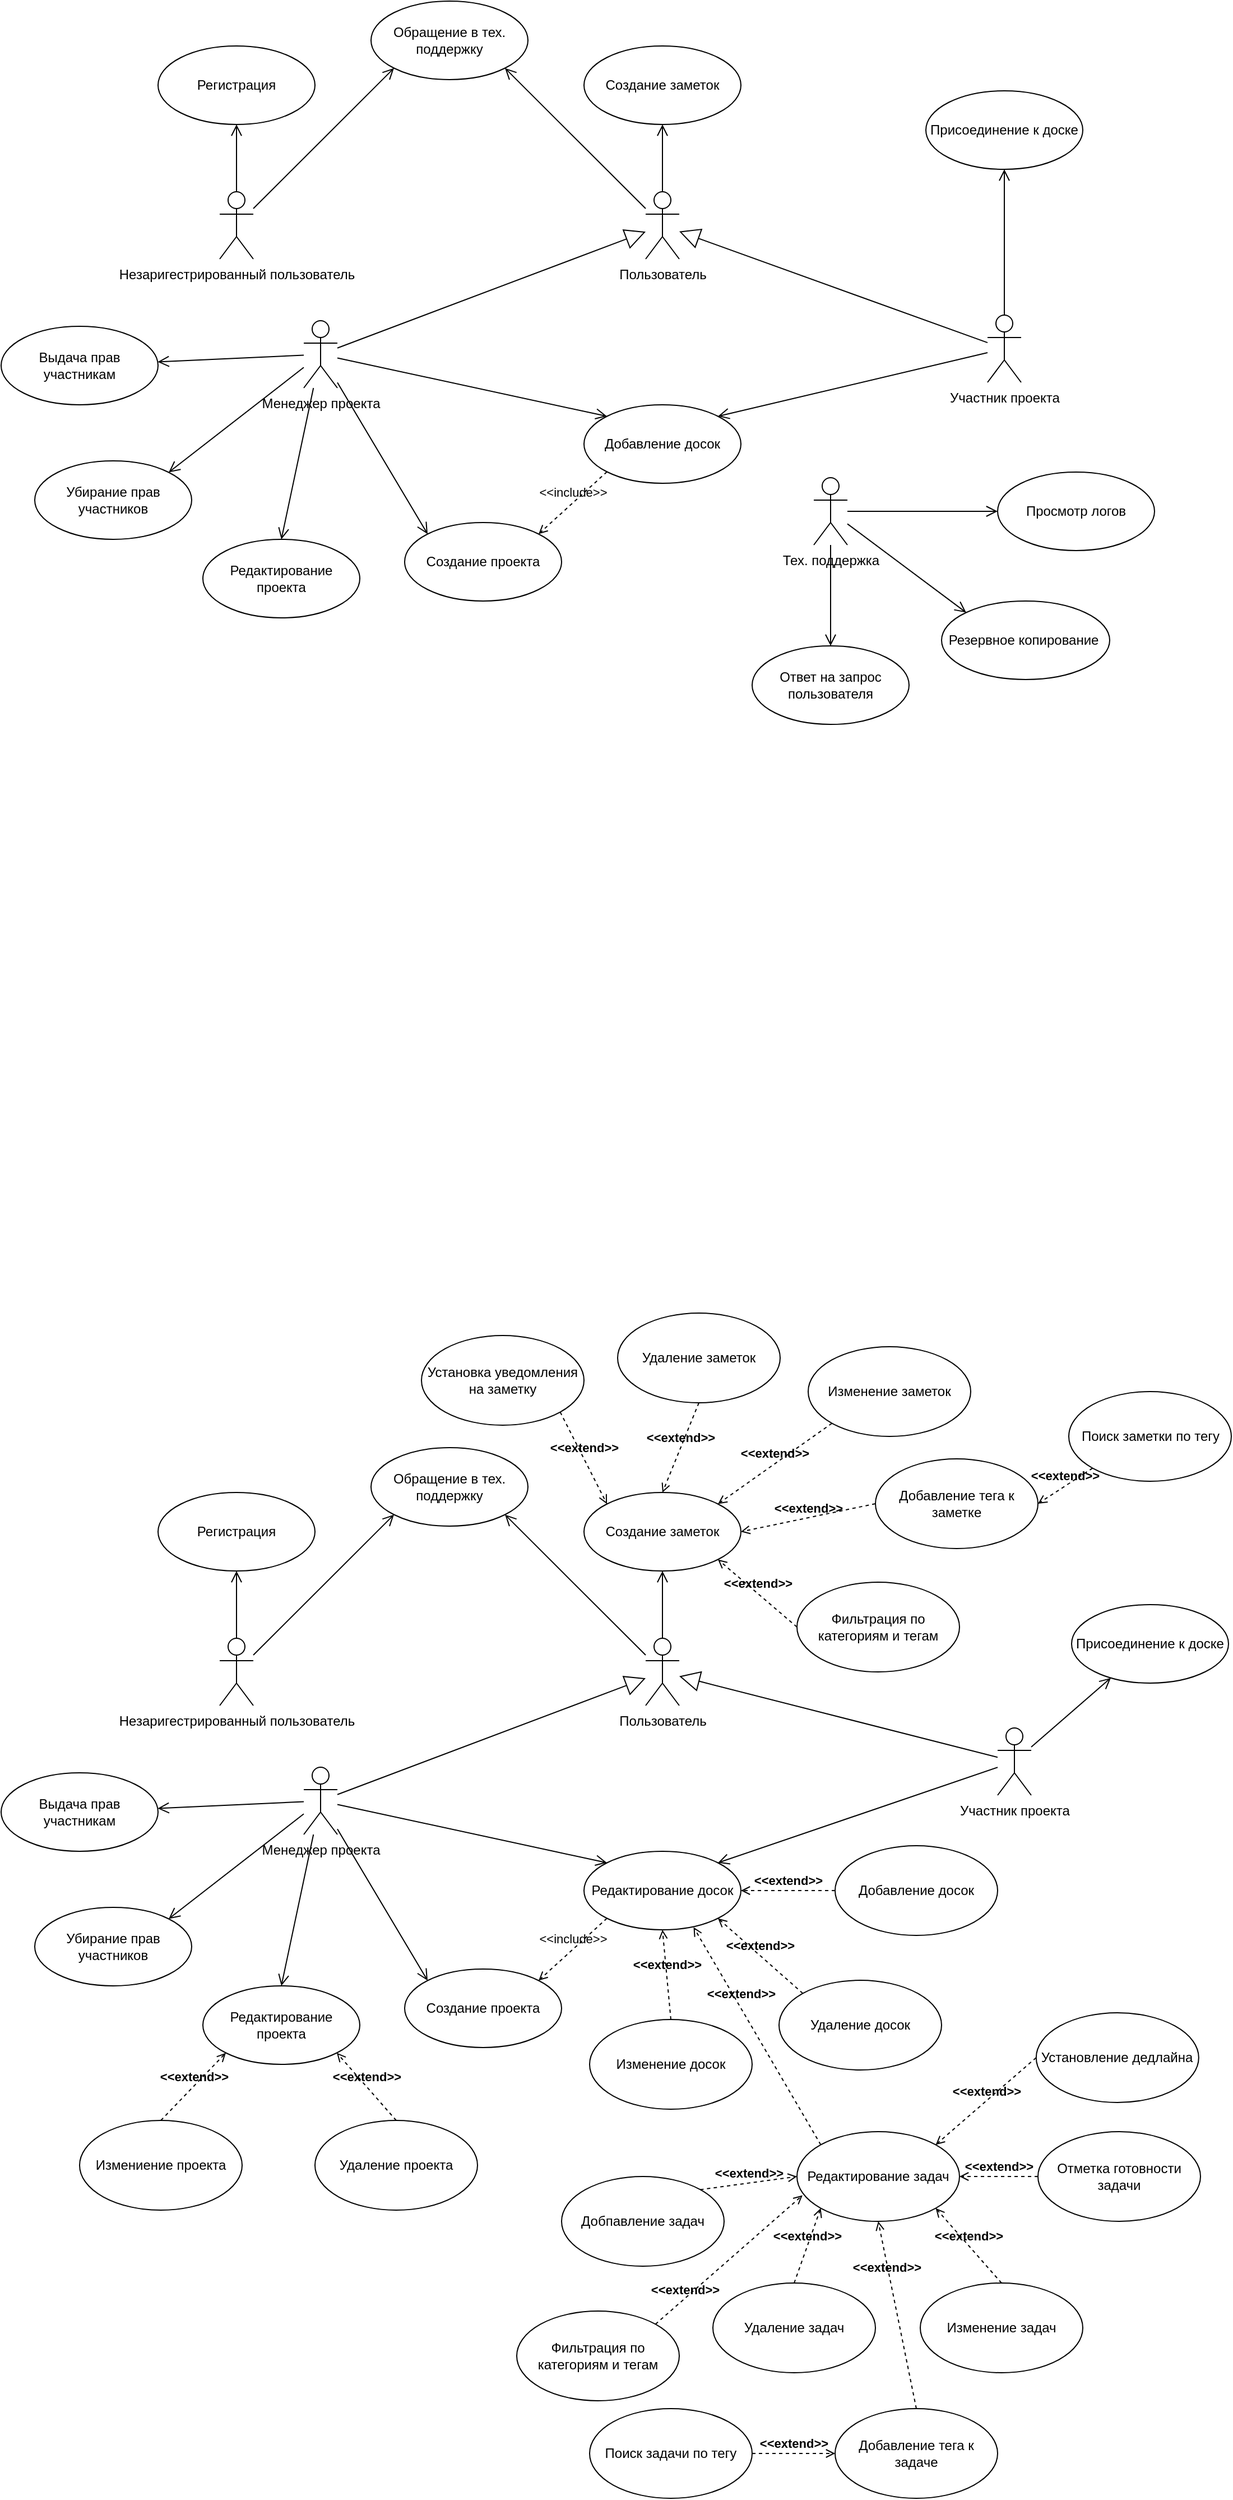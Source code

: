 <mxfile version="28.2.0">
  <diagram name="Page-1" id="WQpwMC6IcB3DnlNGN1Kp">
    <mxGraphModel dx="2940" dy="1800" grid="1" gridSize="10" guides="1" tooltips="1" connect="1" arrows="1" fold="1" page="1" pageScale="1" pageWidth="850" pageHeight="1100" math="0" shadow="0">
      <root>
        <mxCell id="0" />
        <mxCell id="1" parent="0" />
        <mxCell id="8jsh10nyiT50j1TBL-Dt-3" value="Незаригестрированный пользователь" style="shape=umlActor;verticalLabelPosition=bottom;verticalAlign=top;html=1;outlineConnect=0;" vertex="1" parent="1">
          <mxGeometry x="515" y="1080" width="30" height="60" as="geometry" />
        </mxCell>
        <mxCell id="8jsh10nyiT50j1TBL-Dt-4" value="Регистрация" style="ellipse;whiteSpace=wrap;html=1;" vertex="1" parent="1">
          <mxGeometry x="460" y="950" width="140" height="70" as="geometry" />
        </mxCell>
        <mxCell id="8jsh10nyiT50j1TBL-Dt-5" value="Создание заметок" style="ellipse;whiteSpace=wrap;html=1;" vertex="1" parent="1">
          <mxGeometry x="840" y="950" width="140" height="70" as="geometry" />
        </mxCell>
        <mxCell id="8jsh10nyiT50j1TBL-Dt-6" value="Пользователь" style="shape=umlActor;verticalLabelPosition=bottom;verticalAlign=top;html=1;" vertex="1" parent="1">
          <mxGeometry x="895" y="1080" width="30" height="60" as="geometry" />
        </mxCell>
        <mxCell id="8jsh10nyiT50j1TBL-Dt-7" value="Обращение в тех. поддержку" style="ellipse;whiteSpace=wrap;html=1;" vertex="1" parent="1">
          <mxGeometry x="650" y="910" width="140" height="70" as="geometry" />
        </mxCell>
        <mxCell id="8jsh10nyiT50j1TBL-Dt-8" value="" style="endArrow=open;startArrow=none;endFill=0;startFill=0;endSize=8;html=1;verticalAlign=bottom;labelBackgroundColor=none;strokeWidth=1;rounded=0;exitX=0.5;exitY=0;exitDx=0;exitDy=0;exitPerimeter=0;entryX=0.5;entryY=1;entryDx=0;entryDy=0;" edge="1" parent="1" source="8jsh10nyiT50j1TBL-Dt-3" target="8jsh10nyiT50j1TBL-Dt-4">
          <mxGeometry width="160" relative="1" as="geometry">
            <mxPoint x="675" y="1180" as="sourcePoint" />
            <mxPoint x="835" y="1180" as="targetPoint" />
          </mxGeometry>
        </mxCell>
        <mxCell id="8jsh10nyiT50j1TBL-Dt-9" value="" style="endArrow=open;startArrow=none;endFill=0;startFill=0;endSize=8;html=1;verticalAlign=bottom;labelBackgroundColor=none;strokeWidth=1;rounded=0;exitX=0.5;exitY=0;exitDx=0;exitDy=0;exitPerimeter=0;" edge="1" parent="1" source="8jsh10nyiT50j1TBL-Dt-6" target="8jsh10nyiT50j1TBL-Dt-5">
          <mxGeometry width="160" relative="1" as="geometry">
            <mxPoint x="909.55" y="1070" as="sourcePoint" />
            <mxPoint x="909.55" y="1010" as="targetPoint" />
          </mxGeometry>
        </mxCell>
        <mxCell id="8jsh10nyiT50j1TBL-Dt-10" value="" style="endArrow=open;startArrow=none;endFill=0;startFill=0;endSize=8;html=1;verticalAlign=bottom;labelBackgroundColor=none;strokeWidth=1;rounded=0;entryX=0;entryY=1;entryDx=0;entryDy=0;" edge="1" parent="1" source="8jsh10nyiT50j1TBL-Dt-3" target="8jsh10nyiT50j1TBL-Dt-7">
          <mxGeometry width="160" relative="1" as="geometry">
            <mxPoint x="710" y="1070" as="sourcePoint" />
            <mxPoint x="710" y="1010" as="targetPoint" />
          </mxGeometry>
        </mxCell>
        <mxCell id="8jsh10nyiT50j1TBL-Dt-11" value="" style="endArrow=open;startArrow=none;endFill=0;startFill=0;endSize=8;html=1;verticalAlign=bottom;labelBackgroundColor=none;strokeWidth=1;rounded=0;entryX=1;entryY=1;entryDx=0;entryDy=0;" edge="1" parent="1" source="8jsh10nyiT50j1TBL-Dt-6" target="8jsh10nyiT50j1TBL-Dt-7">
          <mxGeometry width="160" relative="1" as="geometry">
            <mxPoint x="900" y="1090" as="sourcePoint" />
            <mxPoint x="800" y="1050" as="targetPoint" />
          </mxGeometry>
        </mxCell>
        <mxCell id="8jsh10nyiT50j1TBL-Dt-12" value="Менеджер проекта" style="shape=umlActor;verticalLabelPosition=bottom;verticalAlign=top;html=1;" vertex="1" parent="1">
          <mxGeometry x="590" y="1195" width="30" height="60" as="geometry" />
        </mxCell>
        <mxCell id="8jsh10nyiT50j1TBL-Dt-13" value="" style="endArrow=block;endSize=16;endFill=0;html=1;rounded=0;" edge="1" parent="1" source="8jsh10nyiT50j1TBL-Dt-12" target="8jsh10nyiT50j1TBL-Dt-6">
          <mxGeometry width="160" relative="1" as="geometry">
            <mxPoint x="870" y="1250" as="sourcePoint" />
            <mxPoint x="1030" y="1250" as="targetPoint" />
          </mxGeometry>
        </mxCell>
        <mxCell id="8jsh10nyiT50j1TBL-Dt-14" value="Создание проекта" style="ellipse;whiteSpace=wrap;html=1;" vertex="1" parent="1">
          <mxGeometry x="680" y="1375" width="140" height="70" as="geometry" />
        </mxCell>
        <mxCell id="8jsh10nyiT50j1TBL-Dt-15" value="" style="endArrow=open;startArrow=none;endFill=0;startFill=0;endSize=8;html=1;verticalAlign=bottom;labelBackgroundColor=none;strokeWidth=1;rounded=0;entryX=0;entryY=0;entryDx=0;entryDy=0;" edge="1" parent="1" source="8jsh10nyiT50j1TBL-Dt-12" target="8jsh10nyiT50j1TBL-Dt-14">
          <mxGeometry width="160" relative="1" as="geometry">
            <mxPoint x="570" y="1185" as="sourcePoint" />
            <mxPoint x="696" y="1060" as="targetPoint" />
          </mxGeometry>
        </mxCell>
        <mxCell id="8jsh10nyiT50j1TBL-Dt-16" value="Редактирование проекта" style="ellipse;whiteSpace=wrap;html=1;" vertex="1" parent="1">
          <mxGeometry x="500" y="1390" width="140" height="70" as="geometry" />
        </mxCell>
        <mxCell id="8jsh10nyiT50j1TBL-Dt-17" value="" style="endArrow=open;startArrow=none;endFill=0;startFill=0;endSize=8;html=1;verticalAlign=bottom;labelBackgroundColor=none;strokeWidth=1;rounded=0;entryX=0.5;entryY=0;entryDx=0;entryDy=0;" edge="1" parent="1" source="8jsh10nyiT50j1TBL-Dt-12" target="8jsh10nyiT50j1TBL-Dt-16">
          <mxGeometry width="160" relative="1" as="geometry">
            <mxPoint x="880" y="1230" as="sourcePoint" />
            <mxPoint x="886" y="1102" as="targetPoint" />
          </mxGeometry>
        </mxCell>
        <mxCell id="8jsh10nyiT50j1TBL-Dt-18" value="Участник проекта" style="shape=umlActor;verticalLabelPosition=bottom;verticalAlign=top;html=1;" vertex="1" parent="1">
          <mxGeometry x="1200" y="1190" width="30" height="60" as="geometry" />
        </mxCell>
        <mxCell id="8jsh10nyiT50j1TBL-Dt-19" value="" style="endArrow=block;endSize=16;endFill=0;html=1;rounded=0;" edge="1" parent="1" source="8jsh10nyiT50j1TBL-Dt-18" target="8jsh10nyiT50j1TBL-Dt-6">
          <mxGeometry width="160" relative="1" as="geometry">
            <mxPoint x="1420" y="1245" as="sourcePoint" />
            <mxPoint x="1445" y="1110" as="targetPoint" />
          </mxGeometry>
        </mxCell>
        <mxCell id="8jsh10nyiT50j1TBL-Dt-20" value="Присоединение к доске" style="ellipse;whiteSpace=wrap;html=1;" vertex="1" parent="1">
          <mxGeometry x="1145" y="990" width="140" height="70" as="geometry" />
        </mxCell>
        <mxCell id="8jsh10nyiT50j1TBL-Dt-21" value="" style="endArrow=open;startArrow=none;endFill=0;startFill=0;endSize=8;html=1;verticalAlign=bottom;labelBackgroundColor=none;strokeWidth=1;rounded=0;" edge="1" parent="1" source="8jsh10nyiT50j1TBL-Dt-18" target="8jsh10nyiT50j1TBL-Dt-20">
          <mxGeometry width="160" relative="1" as="geometry">
            <mxPoint x="1380" y="1205" as="sourcePoint" />
            <mxPoint x="1556" y="1055" as="targetPoint" />
          </mxGeometry>
        </mxCell>
        <mxCell id="8jsh10nyiT50j1TBL-Dt-22" value="Добавление досок" style="ellipse;whiteSpace=wrap;html=1;" vertex="1" parent="1">
          <mxGeometry x="840" y="1270" width="140" height="70" as="geometry" />
        </mxCell>
        <mxCell id="8jsh10nyiT50j1TBL-Dt-23" value="" style="endArrow=open;startArrow=none;endFill=0;startFill=0;endSize=8;html=1;verticalAlign=bottom;labelBackgroundColor=none;strokeWidth=1;rounded=0;entryX=1;entryY=0;entryDx=0;entryDy=0;" edge="1" parent="1" source="8jsh10nyiT50j1TBL-Dt-18" target="8jsh10nyiT50j1TBL-Dt-22">
          <mxGeometry width="160" relative="1" as="geometry">
            <mxPoint x="1430" y="1225" as="sourcePoint" />
            <mxPoint x="1436" y="1097" as="targetPoint" />
          </mxGeometry>
        </mxCell>
        <mxCell id="8jsh10nyiT50j1TBL-Dt-24" value="Выдача прав участникам" style="ellipse;whiteSpace=wrap;html=1;" vertex="1" parent="1">
          <mxGeometry x="320" y="1200" width="140" height="70" as="geometry" />
        </mxCell>
        <mxCell id="8jsh10nyiT50j1TBL-Dt-25" value="Убирание прав участников" style="ellipse;whiteSpace=wrap;html=1;" vertex="1" parent="1">
          <mxGeometry x="350" y="1320" width="140" height="70" as="geometry" />
        </mxCell>
        <mxCell id="8jsh10nyiT50j1TBL-Dt-26" value="" style="endArrow=open;startArrow=none;endFill=0;startFill=0;endSize=8;html=1;verticalAlign=bottom;labelBackgroundColor=none;strokeWidth=1;rounded=0;" edge="1" parent="1" source="8jsh10nyiT50j1TBL-Dt-12" target="8jsh10nyiT50j1TBL-Dt-24">
          <mxGeometry width="160" relative="1" as="geometry">
            <mxPoint x="745" y="1260" as="sourcePoint" />
            <mxPoint x="650" y="1398" as="targetPoint" />
          </mxGeometry>
        </mxCell>
        <mxCell id="8jsh10nyiT50j1TBL-Dt-27" value="" style="endArrow=open;startArrow=none;endFill=0;startFill=0;endSize=8;html=1;verticalAlign=bottom;labelBackgroundColor=none;strokeWidth=1;rounded=0;entryX=1;entryY=0;entryDx=0;entryDy=0;" edge="1" parent="1" source="8jsh10nyiT50j1TBL-Dt-12" target="8jsh10nyiT50j1TBL-Dt-25">
          <mxGeometry width="160" relative="1" as="geometry">
            <mxPoint x="935" y="1360" as="sourcePoint" />
            <mxPoint x="840" y="1498" as="targetPoint" />
          </mxGeometry>
        </mxCell>
        <mxCell id="8jsh10nyiT50j1TBL-Dt-28" value="" style="endArrow=open;startArrow=none;endFill=0;startFill=0;endSize=8;html=1;verticalAlign=bottom;labelBackgroundColor=none;strokeWidth=1;rounded=0;entryX=0;entryY=0;entryDx=0;entryDy=0;" edge="1" parent="1" source="8jsh10nyiT50j1TBL-Dt-12" target="8jsh10nyiT50j1TBL-Dt-22">
          <mxGeometry width="160" relative="1" as="geometry">
            <mxPoint x="1288" y="1330" as="sourcePoint" />
            <mxPoint x="1200" y="1555" as="targetPoint" />
          </mxGeometry>
        </mxCell>
        <mxCell id="8jsh10nyiT50j1TBL-Dt-29" value="Тех. поддержка" style="shape=umlActor;verticalLabelPosition=bottom;verticalAlign=top;html=1;" vertex="1" parent="1">
          <mxGeometry x="1045" y="1335" width="30" height="60" as="geometry" />
        </mxCell>
        <mxCell id="8jsh10nyiT50j1TBL-Dt-30" value="Ответ на запрос пользователя" style="ellipse;whiteSpace=wrap;html=1;" vertex="1" parent="1">
          <mxGeometry x="990" y="1485" width="140" height="70" as="geometry" />
        </mxCell>
        <mxCell id="8jsh10nyiT50j1TBL-Dt-31" value="Просмотр логов" style="ellipse;whiteSpace=wrap;html=1;" vertex="1" parent="1">
          <mxGeometry x="1209" y="1330" width="140" height="70" as="geometry" />
        </mxCell>
        <mxCell id="8jsh10nyiT50j1TBL-Dt-32" value="Резервное копирование&amp;nbsp;" style="ellipse;whiteSpace=wrap;html=1;" vertex="1" parent="1">
          <mxGeometry x="1159" y="1445" width="150" height="70" as="geometry" />
        </mxCell>
        <mxCell id="8jsh10nyiT50j1TBL-Dt-33" value="" style="endArrow=open;startArrow=none;endFill=0;startFill=0;endSize=8;html=1;verticalAlign=bottom;labelBackgroundColor=none;strokeWidth=1;rounded=0;entryX=0.5;entryY=0;entryDx=0;entryDy=0;" edge="1" parent="1" source="8jsh10nyiT50j1TBL-Dt-29" target="8jsh10nyiT50j1TBL-Dt-30">
          <mxGeometry width="160" relative="1" as="geometry">
            <mxPoint x="814" y="1565" as="sourcePoint" />
            <mxPoint x="904" y="1716" as="targetPoint" />
          </mxGeometry>
        </mxCell>
        <mxCell id="8jsh10nyiT50j1TBL-Dt-34" value="" style="endArrow=open;startArrow=none;endFill=0;startFill=0;endSize=8;html=1;verticalAlign=bottom;labelBackgroundColor=none;strokeWidth=1;rounded=0;entryX=0;entryY=0;entryDx=0;entryDy=0;" edge="1" parent="1" source="8jsh10nyiT50j1TBL-Dt-29" target="8jsh10nyiT50j1TBL-Dt-32">
          <mxGeometry width="160" relative="1" as="geometry">
            <mxPoint x="1129" y="1455" as="sourcePoint" />
            <mxPoint x="1219" y="1606" as="targetPoint" />
          </mxGeometry>
        </mxCell>
        <mxCell id="8jsh10nyiT50j1TBL-Dt-35" value="" style="endArrow=open;startArrow=none;endFill=0;startFill=0;endSize=8;html=1;verticalAlign=bottom;labelBackgroundColor=none;strokeWidth=1;rounded=0;" edge="1" parent="1" source="8jsh10nyiT50j1TBL-Dt-29" target="8jsh10nyiT50j1TBL-Dt-31">
          <mxGeometry width="160" relative="1" as="geometry">
            <mxPoint x="1309" y="1265" as="sourcePoint" />
            <mxPoint x="1399" y="1416" as="targetPoint" />
          </mxGeometry>
        </mxCell>
        <mxCell id="8jsh10nyiT50j1TBL-Dt-36" value="&amp;lt;&amp;lt;include&amp;gt;&amp;gt;" style="html=1;verticalAlign=bottom;labelBackgroundColor=none;endArrow=open;endFill=0;dashed=1;rounded=0;exitX=0;exitY=1;exitDx=0;exitDy=0;entryX=1;entryY=0;entryDx=0;entryDy=0;" edge="1" parent="1" source="8jsh10nyiT50j1TBL-Dt-22" target="8jsh10nyiT50j1TBL-Dt-14">
          <mxGeometry width="160" relative="1" as="geometry">
            <mxPoint x="840" y="1370" as="sourcePoint" />
            <mxPoint x="1000" y="1370" as="targetPoint" />
          </mxGeometry>
        </mxCell>
        <mxCell id="8jsh10nyiT50j1TBL-Dt-37" value="Незаригестрированный пользователь" style="shape=umlActor;verticalLabelPosition=bottom;verticalAlign=top;html=1;outlineConnect=0;" vertex="1" parent="1">
          <mxGeometry x="515" y="2370" width="30" height="60" as="geometry" />
        </mxCell>
        <mxCell id="8jsh10nyiT50j1TBL-Dt-38" value="Регистрация" style="ellipse;whiteSpace=wrap;html=1;" vertex="1" parent="1">
          <mxGeometry x="460" y="2240" width="140" height="70" as="geometry" />
        </mxCell>
        <mxCell id="8jsh10nyiT50j1TBL-Dt-39" value="Создание заметок" style="ellipse;whiteSpace=wrap;html=1;" vertex="1" parent="1">
          <mxGeometry x="840" y="2240" width="140" height="70" as="geometry" />
        </mxCell>
        <mxCell id="8jsh10nyiT50j1TBL-Dt-40" value="Пользователь" style="shape=umlActor;verticalLabelPosition=bottom;verticalAlign=top;html=1;" vertex="1" parent="1">
          <mxGeometry x="895" y="2370" width="30" height="60" as="geometry" />
        </mxCell>
        <mxCell id="8jsh10nyiT50j1TBL-Dt-41" value="Обращение в тех. поддержку" style="ellipse;whiteSpace=wrap;html=1;" vertex="1" parent="1">
          <mxGeometry x="650" y="2200" width="140" height="70" as="geometry" />
        </mxCell>
        <mxCell id="8jsh10nyiT50j1TBL-Dt-42" value="" style="endArrow=open;startArrow=none;endFill=0;startFill=0;endSize=8;html=1;verticalAlign=bottom;labelBackgroundColor=none;strokeWidth=1;rounded=0;exitX=0.5;exitY=0;exitDx=0;exitDy=0;exitPerimeter=0;entryX=0.5;entryY=1;entryDx=0;entryDy=0;" edge="1" parent="1" source="8jsh10nyiT50j1TBL-Dt-37" target="8jsh10nyiT50j1TBL-Dt-38">
          <mxGeometry width="160" relative="1" as="geometry">
            <mxPoint x="675" y="2470" as="sourcePoint" />
            <mxPoint x="835" y="2470" as="targetPoint" />
          </mxGeometry>
        </mxCell>
        <mxCell id="8jsh10nyiT50j1TBL-Dt-43" value="" style="endArrow=open;startArrow=none;endFill=0;startFill=0;endSize=8;html=1;verticalAlign=bottom;labelBackgroundColor=none;strokeWidth=1;rounded=0;exitX=0.5;exitY=0;exitDx=0;exitDy=0;exitPerimeter=0;" edge="1" parent="1" source="8jsh10nyiT50j1TBL-Dt-40" target="8jsh10nyiT50j1TBL-Dt-39">
          <mxGeometry width="160" relative="1" as="geometry">
            <mxPoint x="909.55" y="2360" as="sourcePoint" />
            <mxPoint x="909.55" y="2300" as="targetPoint" />
          </mxGeometry>
        </mxCell>
        <mxCell id="8jsh10nyiT50j1TBL-Dt-44" value="" style="endArrow=open;startArrow=none;endFill=0;startFill=0;endSize=8;html=1;verticalAlign=bottom;labelBackgroundColor=none;strokeWidth=1;rounded=0;entryX=0;entryY=1;entryDx=0;entryDy=0;" edge="1" parent="1" source="8jsh10nyiT50j1TBL-Dt-37" target="8jsh10nyiT50j1TBL-Dt-41">
          <mxGeometry width="160" relative="1" as="geometry">
            <mxPoint x="710" y="2360" as="sourcePoint" />
            <mxPoint x="710" y="2300" as="targetPoint" />
          </mxGeometry>
        </mxCell>
        <mxCell id="8jsh10nyiT50j1TBL-Dt-45" value="" style="endArrow=open;startArrow=none;endFill=0;startFill=0;endSize=8;html=1;verticalAlign=bottom;labelBackgroundColor=none;strokeWidth=1;rounded=0;entryX=1;entryY=1;entryDx=0;entryDy=0;" edge="1" parent="1" source="8jsh10nyiT50j1TBL-Dt-40" target="8jsh10nyiT50j1TBL-Dt-41">
          <mxGeometry width="160" relative="1" as="geometry">
            <mxPoint x="900" y="2380" as="sourcePoint" />
            <mxPoint x="800" y="2340" as="targetPoint" />
          </mxGeometry>
        </mxCell>
        <mxCell id="8jsh10nyiT50j1TBL-Dt-46" value="Менеджер проекта" style="shape=umlActor;verticalLabelPosition=bottom;verticalAlign=top;html=1;" vertex="1" parent="1">
          <mxGeometry x="590" y="2485" width="30" height="60" as="geometry" />
        </mxCell>
        <mxCell id="8jsh10nyiT50j1TBL-Dt-47" value="" style="endArrow=block;endSize=16;endFill=0;html=1;rounded=0;" edge="1" parent="1" source="8jsh10nyiT50j1TBL-Dt-46" target="8jsh10nyiT50j1TBL-Dt-40">
          <mxGeometry width="160" relative="1" as="geometry">
            <mxPoint x="870" y="2540" as="sourcePoint" />
            <mxPoint x="1030" y="2540" as="targetPoint" />
          </mxGeometry>
        </mxCell>
        <mxCell id="8jsh10nyiT50j1TBL-Dt-48" value="Создание проекта" style="ellipse;whiteSpace=wrap;html=1;" vertex="1" parent="1">
          <mxGeometry x="680" y="2665" width="140" height="70" as="geometry" />
        </mxCell>
        <mxCell id="8jsh10nyiT50j1TBL-Dt-49" value="" style="endArrow=open;startArrow=none;endFill=0;startFill=0;endSize=8;html=1;verticalAlign=bottom;labelBackgroundColor=none;strokeWidth=1;rounded=0;entryX=0;entryY=0;entryDx=0;entryDy=0;" edge="1" parent="1" source="8jsh10nyiT50j1TBL-Dt-46" target="8jsh10nyiT50j1TBL-Dt-48">
          <mxGeometry width="160" relative="1" as="geometry">
            <mxPoint x="570" y="2475" as="sourcePoint" />
            <mxPoint x="696" y="2350" as="targetPoint" />
          </mxGeometry>
        </mxCell>
        <mxCell id="8jsh10nyiT50j1TBL-Dt-50" value="Редактирование проекта" style="ellipse;whiteSpace=wrap;html=1;" vertex="1" parent="1">
          <mxGeometry x="500" y="2680" width="140" height="70" as="geometry" />
        </mxCell>
        <mxCell id="8jsh10nyiT50j1TBL-Dt-51" value="" style="endArrow=open;startArrow=none;endFill=0;startFill=0;endSize=8;html=1;verticalAlign=bottom;labelBackgroundColor=none;strokeWidth=1;rounded=0;entryX=0.5;entryY=0;entryDx=0;entryDy=0;" edge="1" parent="1" source="8jsh10nyiT50j1TBL-Dt-46" target="8jsh10nyiT50j1TBL-Dt-50">
          <mxGeometry width="160" relative="1" as="geometry">
            <mxPoint x="880" y="2520" as="sourcePoint" />
            <mxPoint x="886" y="2392" as="targetPoint" />
          </mxGeometry>
        </mxCell>
        <mxCell id="8jsh10nyiT50j1TBL-Dt-52" value="Участник проекта" style="shape=umlActor;verticalLabelPosition=bottom;verticalAlign=top;html=1;" vertex="1" parent="1">
          <mxGeometry x="1209" y="2450" width="30" height="60" as="geometry" />
        </mxCell>
        <mxCell id="8jsh10nyiT50j1TBL-Dt-53" value="" style="endArrow=block;endSize=16;endFill=0;html=1;rounded=0;" edge="1" parent="1" source="8jsh10nyiT50j1TBL-Dt-52" target="8jsh10nyiT50j1TBL-Dt-40">
          <mxGeometry width="160" relative="1" as="geometry">
            <mxPoint x="1420" y="2535" as="sourcePoint" />
            <mxPoint x="1445" y="2400" as="targetPoint" />
          </mxGeometry>
        </mxCell>
        <mxCell id="8jsh10nyiT50j1TBL-Dt-54" value="Присоединение к доске" style="ellipse;whiteSpace=wrap;html=1;" vertex="1" parent="1">
          <mxGeometry x="1275" y="2340" width="140" height="70" as="geometry" />
        </mxCell>
        <mxCell id="8jsh10nyiT50j1TBL-Dt-55" value="" style="endArrow=open;startArrow=none;endFill=0;startFill=0;endSize=8;html=1;verticalAlign=bottom;labelBackgroundColor=none;strokeWidth=1;rounded=0;" edge="1" parent="1" source="8jsh10nyiT50j1TBL-Dt-52" target="8jsh10nyiT50j1TBL-Dt-54">
          <mxGeometry width="160" relative="1" as="geometry">
            <mxPoint x="1380" y="2495" as="sourcePoint" />
            <mxPoint x="1556" y="2345" as="targetPoint" />
          </mxGeometry>
        </mxCell>
        <mxCell id="8jsh10nyiT50j1TBL-Dt-56" value="Редактирование досок" style="ellipse;whiteSpace=wrap;html=1;" vertex="1" parent="1">
          <mxGeometry x="840" y="2560" width="140" height="70" as="geometry" />
        </mxCell>
        <mxCell id="8jsh10nyiT50j1TBL-Dt-57" value="" style="endArrow=open;startArrow=none;endFill=0;startFill=0;endSize=8;html=1;verticalAlign=bottom;labelBackgroundColor=none;strokeWidth=1;rounded=0;entryX=1;entryY=0;entryDx=0;entryDy=0;" edge="1" parent="1" source="8jsh10nyiT50j1TBL-Dt-52" target="8jsh10nyiT50j1TBL-Dt-56">
          <mxGeometry width="160" relative="1" as="geometry">
            <mxPoint x="1430" y="2515" as="sourcePoint" />
            <mxPoint x="1436" y="2387" as="targetPoint" />
          </mxGeometry>
        </mxCell>
        <mxCell id="8jsh10nyiT50j1TBL-Dt-58" value="Выдача прав участникам" style="ellipse;whiteSpace=wrap;html=1;" vertex="1" parent="1">
          <mxGeometry x="320" y="2490" width="140" height="70" as="geometry" />
        </mxCell>
        <mxCell id="8jsh10nyiT50j1TBL-Dt-59" value="Убирание прав участников" style="ellipse;whiteSpace=wrap;html=1;" vertex="1" parent="1">
          <mxGeometry x="350" y="2610" width="140" height="70" as="geometry" />
        </mxCell>
        <mxCell id="8jsh10nyiT50j1TBL-Dt-60" value="" style="endArrow=open;startArrow=none;endFill=0;startFill=0;endSize=8;html=1;verticalAlign=bottom;labelBackgroundColor=none;strokeWidth=1;rounded=0;" edge="1" parent="1" source="8jsh10nyiT50j1TBL-Dt-46" target="8jsh10nyiT50j1TBL-Dt-58">
          <mxGeometry width="160" relative="1" as="geometry">
            <mxPoint x="745" y="2550" as="sourcePoint" />
            <mxPoint x="650" y="2688" as="targetPoint" />
          </mxGeometry>
        </mxCell>
        <mxCell id="8jsh10nyiT50j1TBL-Dt-61" value="" style="endArrow=open;startArrow=none;endFill=0;startFill=0;endSize=8;html=1;verticalAlign=bottom;labelBackgroundColor=none;strokeWidth=1;rounded=0;entryX=1;entryY=0;entryDx=0;entryDy=0;" edge="1" parent="1" source="8jsh10nyiT50j1TBL-Dt-46" target="8jsh10nyiT50j1TBL-Dt-59">
          <mxGeometry width="160" relative="1" as="geometry">
            <mxPoint x="935" y="2650" as="sourcePoint" />
            <mxPoint x="840" y="2788" as="targetPoint" />
          </mxGeometry>
        </mxCell>
        <mxCell id="8jsh10nyiT50j1TBL-Dt-62" value="" style="endArrow=open;startArrow=none;endFill=0;startFill=0;endSize=8;html=1;verticalAlign=bottom;labelBackgroundColor=none;strokeWidth=1;rounded=0;entryX=0;entryY=0;entryDx=0;entryDy=0;" edge="1" parent="1" source="8jsh10nyiT50j1TBL-Dt-46" target="8jsh10nyiT50j1TBL-Dt-56">
          <mxGeometry width="160" relative="1" as="geometry">
            <mxPoint x="1288" y="2620" as="sourcePoint" />
            <mxPoint x="1200" y="2845" as="targetPoint" />
          </mxGeometry>
        </mxCell>
        <mxCell id="8jsh10nyiT50j1TBL-Dt-70" value="&amp;lt;&amp;lt;include&amp;gt;&amp;gt;" style="html=1;verticalAlign=bottom;labelBackgroundColor=none;endArrow=open;endFill=0;dashed=1;rounded=0;exitX=0;exitY=1;exitDx=0;exitDy=0;entryX=1;entryY=0;entryDx=0;entryDy=0;" edge="1" parent="1" source="8jsh10nyiT50j1TBL-Dt-56" target="8jsh10nyiT50j1TBL-Dt-48">
          <mxGeometry width="160" relative="1" as="geometry">
            <mxPoint x="840" y="2660" as="sourcePoint" />
            <mxPoint x="1000" y="2660" as="targetPoint" />
          </mxGeometry>
        </mxCell>
        <mxCell id="8jsh10nyiT50j1TBL-Dt-73" value="Изменение досок" style="ellipse;whiteSpace=wrap;html=1;" vertex="1" parent="1">
          <mxGeometry x="845" y="2710" width="145" height="80" as="geometry" />
        </mxCell>
        <mxCell id="8jsh10nyiT50j1TBL-Dt-74" value="&amp;lt;&amp;lt;extend&amp;gt;&amp;gt;" style="html=1;verticalAlign=bottom;labelBackgroundColor=none;endArrow=open;endFill=0;dashed=1;rounded=0;entryX=0.5;entryY=1;entryDx=0;entryDy=0;exitX=0.5;exitY=0;exitDx=0;exitDy=0;fontStyle=1" edge="1" parent="1" source="8jsh10nyiT50j1TBL-Dt-73" target="8jsh10nyiT50j1TBL-Dt-56">
          <mxGeometry width="160" relative="1" as="geometry">
            <mxPoint x="960" y="2680" as="sourcePoint" />
            <mxPoint x="935" y="2655" as="targetPoint" />
          </mxGeometry>
        </mxCell>
        <mxCell id="8jsh10nyiT50j1TBL-Dt-77" value="Удаление досок" style="ellipse;whiteSpace=wrap;html=1;" vertex="1" parent="1">
          <mxGeometry x="1014" y="2675" width="145" height="80" as="geometry" />
        </mxCell>
        <mxCell id="8jsh10nyiT50j1TBL-Dt-78" value="&amp;lt;&amp;lt;extend&amp;gt;&amp;gt;" style="html=1;verticalAlign=bottom;labelBackgroundColor=none;endArrow=open;endFill=0;dashed=1;rounded=0;entryX=1;entryY=1;entryDx=0;entryDy=0;exitX=0;exitY=0;exitDx=0;exitDy=0;fontStyle=1" edge="1" parent="1" source="8jsh10nyiT50j1TBL-Dt-77" target="8jsh10nyiT50j1TBL-Dt-56">
          <mxGeometry x="-0.004" width="160" relative="1" as="geometry">
            <mxPoint x="1115" y="2615" as="sourcePoint" />
            <mxPoint x="1065" y="2565" as="targetPoint" />
            <mxPoint as="offset" />
          </mxGeometry>
        </mxCell>
        <mxCell id="8jsh10nyiT50j1TBL-Dt-81" value="Измениение проекта" style="ellipse;whiteSpace=wrap;html=1;" vertex="1" parent="1">
          <mxGeometry x="390" y="2800" width="145" height="80" as="geometry" />
        </mxCell>
        <mxCell id="8jsh10nyiT50j1TBL-Dt-82" value="&amp;lt;&amp;lt;extend&amp;gt;&amp;gt;" style="html=1;verticalAlign=bottom;labelBackgroundColor=none;endArrow=open;endFill=0;dashed=1;rounded=0;entryX=0;entryY=1;entryDx=0;entryDy=0;exitX=0.5;exitY=0;exitDx=0;exitDy=0;fontStyle=1" edge="1" parent="1" source="8jsh10nyiT50j1TBL-Dt-81" target="8jsh10nyiT50j1TBL-Dt-50">
          <mxGeometry width="160" relative="1" as="geometry">
            <mxPoint x="565" y="2851.25" as="sourcePoint" />
            <mxPoint x="520.503" y="2749.999" as="targetPoint" />
          </mxGeometry>
        </mxCell>
        <mxCell id="8jsh10nyiT50j1TBL-Dt-83" value="Удаление проекта" style="ellipse;whiteSpace=wrap;html=1;" vertex="1" parent="1">
          <mxGeometry x="600" y="2800" width="145" height="80" as="geometry" />
        </mxCell>
        <mxCell id="8jsh10nyiT50j1TBL-Dt-84" value="&amp;lt;&amp;lt;extend&amp;gt;&amp;gt;" style="html=1;verticalAlign=bottom;labelBackgroundColor=none;endArrow=open;endFill=0;dashed=1;rounded=0;entryX=1;entryY=1;entryDx=0;entryDy=0;exitX=0.5;exitY=0;exitDx=0;exitDy=0;fontStyle=1" edge="1" parent="1" source="8jsh10nyiT50j1TBL-Dt-83" target="8jsh10nyiT50j1TBL-Dt-50">
          <mxGeometry x="-0.004" width="160" relative="1" as="geometry">
            <mxPoint x="720" y="2786.25" as="sourcePoint" />
            <mxPoint x="619.497" y="2749.999" as="targetPoint" />
            <mxPoint as="offset" />
          </mxGeometry>
        </mxCell>
        <mxCell id="8jsh10nyiT50j1TBL-Dt-85" value="Добавление досок" style="ellipse;whiteSpace=wrap;html=1;" vertex="1" parent="1">
          <mxGeometry x="1064" y="2555" width="145" height="80" as="geometry" />
        </mxCell>
        <mxCell id="8jsh10nyiT50j1TBL-Dt-86" value="&amp;lt;&amp;lt;extend&amp;gt;&amp;gt;" style="html=1;verticalAlign=bottom;labelBackgroundColor=none;endArrow=open;endFill=0;dashed=1;rounded=0;entryX=1;entryY=0.5;entryDx=0;entryDy=0;exitX=0;exitY=0.5;exitDx=0;exitDy=0;fontStyle=1" edge="1" parent="1" source="8jsh10nyiT50j1TBL-Dt-85" target="8jsh10nyiT50j1TBL-Dt-56">
          <mxGeometry x="-0.004" width="160" relative="1" as="geometry">
            <mxPoint x="1186" y="2500" as="sourcePoint" />
            <mxPoint x="971" y="2560" as="targetPoint" />
            <mxPoint as="offset" />
          </mxGeometry>
        </mxCell>
        <mxCell id="8jsh10nyiT50j1TBL-Dt-87" value="Установка уведомления на заметку" style="ellipse;whiteSpace=wrap;html=1;" vertex="1" parent="1">
          <mxGeometry x="695" y="2100" width="145" height="80" as="geometry" />
        </mxCell>
        <mxCell id="8jsh10nyiT50j1TBL-Dt-88" value="&amp;lt;&amp;lt;extend&amp;gt;&amp;gt;" style="html=1;verticalAlign=bottom;labelBackgroundColor=none;endArrow=open;endFill=0;dashed=1;rounded=0;entryX=0;entryY=0;entryDx=0;entryDy=0;exitX=1;exitY=1;exitDx=0;exitDy=0;fontStyle=1" edge="1" parent="1" source="8jsh10nyiT50j1TBL-Dt-87" target="8jsh10nyiT50j1TBL-Dt-39">
          <mxGeometry width="160" relative="1" as="geometry">
            <mxPoint x="955" y="2141.25" as="sourcePoint" />
            <mxPoint x="911" y="2030" as="targetPoint" />
          </mxGeometry>
        </mxCell>
        <mxCell id="8jsh10nyiT50j1TBL-Dt-89" value="Удаление заметок" style="ellipse;whiteSpace=wrap;html=1;" vertex="1" parent="1">
          <mxGeometry x="870" y="2080" width="145" height="80" as="geometry" />
        </mxCell>
        <mxCell id="8jsh10nyiT50j1TBL-Dt-90" value="&amp;lt;&amp;lt;extend&amp;gt;&amp;gt;" style="html=1;verticalAlign=bottom;labelBackgroundColor=none;endArrow=open;endFill=0;dashed=1;rounded=0;entryX=0.5;entryY=0;entryDx=0;entryDy=0;exitX=0.5;exitY=1;exitDx=0;exitDy=0;fontStyle=1;exitPerimeter=0;" edge="1" parent="1" source="8jsh10nyiT50j1TBL-Dt-89" target="8jsh10nyiT50j1TBL-Dt-39">
          <mxGeometry width="160" relative="1" as="geometry">
            <mxPoint x="1130" y="2121.25" as="sourcePoint" />
            <mxPoint x="1036" y="2230" as="targetPoint" />
          </mxGeometry>
        </mxCell>
        <mxCell id="8jsh10nyiT50j1TBL-Dt-91" value="Изменение заметок" style="ellipse;whiteSpace=wrap;html=1;" vertex="1" parent="1">
          <mxGeometry x="1040" y="2110" width="145" height="80" as="geometry" />
        </mxCell>
        <mxCell id="8jsh10nyiT50j1TBL-Dt-92" value="&amp;lt;&amp;lt;extend&amp;gt;&amp;gt;" style="html=1;verticalAlign=bottom;labelBackgroundColor=none;endArrow=open;endFill=0;dashed=1;rounded=0;entryX=1;entryY=0;entryDx=0;entryDy=0;exitX=0;exitY=1;exitDx=0;exitDy=0;fontStyle=1" edge="1" parent="1" source="8jsh10nyiT50j1TBL-Dt-91" target="8jsh10nyiT50j1TBL-Dt-39">
          <mxGeometry width="160" relative="1" as="geometry">
            <mxPoint x="1305" y="2131.25" as="sourcePoint" />
            <mxPoint x="1211" y="2240" as="targetPoint" />
          </mxGeometry>
        </mxCell>
        <mxCell id="8jsh10nyiT50j1TBL-Dt-93" value="Фильтрация по категориям и тегам" style="ellipse;whiteSpace=wrap;html=1;" vertex="1" parent="1">
          <mxGeometry x="1030" y="2320" width="145" height="80" as="geometry" />
        </mxCell>
        <mxCell id="8jsh10nyiT50j1TBL-Dt-94" value="&amp;lt;&amp;lt;extend&amp;gt;&amp;gt;" style="html=1;verticalAlign=bottom;labelBackgroundColor=none;endArrow=open;endFill=0;dashed=1;rounded=0;exitX=0;exitY=0.5;exitDx=0;exitDy=0;fontStyle=1;entryX=1;entryY=1;entryDx=0;entryDy=0;" edge="1" parent="1" source="8jsh10nyiT50j1TBL-Dt-93" target="8jsh10nyiT50j1TBL-Dt-39">
          <mxGeometry width="160" relative="1" as="geometry">
            <mxPoint x="1354" y="2251.25" as="sourcePoint" />
            <mxPoint x="980" y="2275" as="targetPoint" />
          </mxGeometry>
        </mxCell>
        <mxCell id="8jsh10nyiT50j1TBL-Dt-95" value="Добавление тега к заметке" style="ellipse;whiteSpace=wrap;html=1;" vertex="1" parent="1">
          <mxGeometry x="1100" y="2210" width="145" height="80" as="geometry" />
        </mxCell>
        <mxCell id="8jsh10nyiT50j1TBL-Dt-96" value="&amp;lt;&amp;lt;extend&amp;gt;&amp;gt;" style="html=1;verticalAlign=bottom;labelBackgroundColor=none;endArrow=open;endFill=0;dashed=1;rounded=0;entryX=1;entryY=0.5;entryDx=0;entryDy=0;exitX=0;exitY=0.5;exitDx=0;exitDy=0;fontStyle=1" edge="1" parent="1" source="8jsh10nyiT50j1TBL-Dt-95" target="8jsh10nyiT50j1TBL-Dt-39">
          <mxGeometry width="160" relative="1" as="geometry">
            <mxPoint x="1360" y="2251.25" as="sourcePoint" />
            <mxPoint x="1266" y="2360" as="targetPoint" />
          </mxGeometry>
        </mxCell>
        <mxCell id="8jsh10nyiT50j1TBL-Dt-98" value="Поиск заметки по тегу" style="ellipse;whiteSpace=wrap;html=1;" vertex="1" parent="1">
          <mxGeometry x="1272.5" y="2150" width="145" height="80" as="geometry" />
        </mxCell>
        <mxCell id="8jsh10nyiT50j1TBL-Dt-99" value="&amp;lt;&amp;lt;extend&amp;gt;&amp;gt;" style="html=1;verticalAlign=bottom;labelBackgroundColor=none;endArrow=open;endFill=0;dashed=1;rounded=0;entryX=1;entryY=0.5;entryDx=0;entryDy=0;exitX=0;exitY=1;exitDx=0;exitDy=0;fontStyle=1;" edge="1" parent="1" source="8jsh10nyiT50j1TBL-Dt-98" target="8jsh10nyiT50j1TBL-Dt-95">
          <mxGeometry width="160" relative="1" as="geometry">
            <mxPoint x="1545" y="2171.25" as="sourcePoint" />
            <mxPoint x="1451" y="2280" as="targetPoint" />
          </mxGeometry>
        </mxCell>
        <mxCell id="8jsh10nyiT50j1TBL-Dt-100" value="Редактирование задач" style="ellipse;whiteSpace=wrap;html=1;" vertex="1" parent="1">
          <mxGeometry x="1030" y="2810" width="145" height="80" as="geometry" />
        </mxCell>
        <mxCell id="8jsh10nyiT50j1TBL-Dt-101" value="&amp;lt;&amp;lt;extend&amp;gt;&amp;gt;" style="html=1;verticalAlign=bottom;labelBackgroundColor=none;endArrow=open;endFill=0;dashed=1;rounded=0;entryX=0.698;entryY=0.966;entryDx=0;entryDy=0;exitX=0;exitY=0;exitDx=0;exitDy=0;fontStyle=1;entryPerimeter=0;" edge="1" parent="1" source="8jsh10nyiT50j1TBL-Dt-100" target="8jsh10nyiT50j1TBL-Dt-56">
          <mxGeometry x="0.282" y="-2" width="160" relative="1" as="geometry">
            <mxPoint x="1156" y="2771.49" as="sourcePoint" />
            <mxPoint x="939.54" y="2630" as="targetPoint" />
            <mxPoint as="offset" />
          </mxGeometry>
        </mxCell>
        <mxCell id="8jsh10nyiT50j1TBL-Dt-102" value="Добпавление задач" style="ellipse;whiteSpace=wrap;html=1;" vertex="1" parent="1">
          <mxGeometry x="820" y="2850" width="145" height="80" as="geometry" />
        </mxCell>
        <mxCell id="8jsh10nyiT50j1TBL-Dt-103" value="&amp;lt;&amp;lt;extend&amp;gt;&amp;gt;" style="html=1;verticalAlign=bottom;labelBackgroundColor=none;endArrow=open;endFill=0;dashed=1;rounded=0;entryX=0;entryY=0.5;entryDx=0;entryDy=0;exitX=1;exitY=0;exitDx=0;exitDy=0;fontStyle=1" edge="1" parent="1" source="8jsh10nyiT50j1TBL-Dt-102" target="8jsh10nyiT50j1TBL-Dt-100">
          <mxGeometry x="-0.004" width="160" relative="1" as="geometry">
            <mxPoint x="1006" y="2870" as="sourcePoint" />
            <mxPoint x="850" y="2875" as="targetPoint" />
            <mxPoint as="offset" />
          </mxGeometry>
        </mxCell>
        <mxCell id="8jsh10nyiT50j1TBL-Dt-104" value="Удаление задач" style="ellipse;whiteSpace=wrap;html=1;" vertex="1" parent="1">
          <mxGeometry x="955" y="2945" width="145" height="80" as="geometry" />
        </mxCell>
        <mxCell id="8jsh10nyiT50j1TBL-Dt-105" value="&amp;lt;&amp;lt;extend&amp;gt;&amp;gt;" style="html=1;verticalAlign=bottom;labelBackgroundColor=none;endArrow=open;endFill=0;dashed=1;rounded=0;entryX=0;entryY=1;entryDx=0;entryDy=0;exitX=0.5;exitY=0;exitDx=0;exitDy=0;fontStyle=1" edge="1" parent="1" source="8jsh10nyiT50j1TBL-Dt-104" target="8jsh10nyiT50j1TBL-Dt-100">
          <mxGeometry x="-0.004" width="160" relative="1" as="geometry">
            <mxPoint x="1111" y="2991.65" as="sourcePoint" />
            <mxPoint x="1066.35" y="2889.998" as="targetPoint" />
            <mxPoint as="offset" />
          </mxGeometry>
        </mxCell>
        <mxCell id="8jsh10nyiT50j1TBL-Dt-106" value="Изменение задач" style="ellipse;whiteSpace=wrap;html=1;" vertex="1" parent="1">
          <mxGeometry x="1140" y="2945" width="145" height="80" as="geometry" />
        </mxCell>
        <mxCell id="8jsh10nyiT50j1TBL-Dt-107" value="&amp;lt;&amp;lt;extend&amp;gt;&amp;gt;" style="html=1;verticalAlign=bottom;labelBackgroundColor=none;endArrow=open;endFill=0;dashed=1;rounded=0;entryX=1;entryY=1;entryDx=0;entryDy=0;exitX=0.5;exitY=0;exitDx=0;exitDy=0;fontStyle=1" edge="1" parent="1" source="8jsh10nyiT50j1TBL-Dt-106" target="8jsh10nyiT50j1TBL-Dt-100">
          <mxGeometry x="-0.004" width="160" relative="1" as="geometry">
            <mxPoint x="1301" y="2995.35" as="sourcePoint" />
            <mxPoint x="1158.735" y="2890.001" as="targetPoint" />
            <mxPoint as="offset" />
          </mxGeometry>
        </mxCell>
        <mxCell id="8jsh10nyiT50j1TBL-Dt-108" value="Отметка готовности задачи" style="ellipse;whiteSpace=wrap;html=1;" vertex="1" parent="1">
          <mxGeometry x="1245" y="2810" width="145" height="80" as="geometry" />
        </mxCell>
        <mxCell id="8jsh10nyiT50j1TBL-Dt-109" value="&amp;lt;&amp;lt;extend&amp;gt;&amp;gt;" style="html=1;verticalAlign=bottom;labelBackgroundColor=none;endArrow=open;endFill=0;dashed=1;rounded=0;entryX=1;entryY=0.5;entryDx=0;entryDy=0;exitX=0;exitY=0.5;exitDx=0;exitDy=0;fontStyle=1" edge="1" parent="1" source="8jsh10nyiT50j1TBL-Dt-108" target="8jsh10nyiT50j1TBL-Dt-100">
          <mxGeometry x="-0.004" width="160" relative="1" as="geometry">
            <mxPoint x="1406" y="2872.35" as="sourcePoint" />
            <mxPoint x="1259" y="2755" as="targetPoint" />
            <mxPoint as="offset" />
          </mxGeometry>
        </mxCell>
        <mxCell id="8jsh10nyiT50j1TBL-Dt-110" value="Установление дедлайна" style="ellipse;whiteSpace=wrap;html=1;" vertex="1" parent="1">
          <mxGeometry x="1243.41" y="2704" width="145" height="80" as="geometry" />
        </mxCell>
        <mxCell id="8jsh10nyiT50j1TBL-Dt-111" value="&amp;lt;&amp;lt;extend&amp;gt;&amp;gt;" style="html=1;verticalAlign=bottom;labelBackgroundColor=none;endArrow=open;endFill=0;dashed=1;rounded=0;entryX=1;entryY=0;entryDx=0;entryDy=0;exitX=0;exitY=0.5;exitDx=0;exitDy=0;fontStyle=1" edge="1" parent="1" source="8jsh10nyiT50j1TBL-Dt-110" target="8jsh10nyiT50j1TBL-Dt-100">
          <mxGeometry x="-0.004" width="160" relative="1" as="geometry">
            <mxPoint x="1404.41" y="2766.35" as="sourcePoint" />
            <mxPoint x="1158.998" y="2795.618" as="targetPoint" />
            <mxPoint as="offset" />
          </mxGeometry>
        </mxCell>
        <mxCell id="8jsh10nyiT50j1TBL-Dt-114" value="Добавление тега к задаче" style="ellipse;whiteSpace=wrap;html=1;" vertex="1" parent="1">
          <mxGeometry x="1064" y="3057" width="145" height="80" as="geometry" />
        </mxCell>
        <mxCell id="8jsh10nyiT50j1TBL-Dt-115" value="&amp;lt;&amp;lt;extend&amp;gt;&amp;gt;" style="html=1;verticalAlign=bottom;labelBackgroundColor=none;endArrow=open;endFill=0;dashed=1;rounded=0;entryX=0.5;entryY=1;entryDx=0;entryDy=0;exitX=0.5;exitY=0;exitDx=0;exitDy=0;fontStyle=1" edge="1" parent="1" source="8jsh10nyiT50j1TBL-Dt-114" target="8jsh10nyiT50j1TBL-Dt-100">
          <mxGeometry x="0.407" y="3" width="160" relative="1" as="geometry">
            <mxPoint x="1225" y="3107.35" as="sourcePoint" />
            <mxPoint x="1077" y="2990" as="targetPoint" />
            <mxPoint as="offset" />
          </mxGeometry>
        </mxCell>
        <mxCell id="8jsh10nyiT50j1TBL-Dt-116" value="Поиск задачи по тегу" style="ellipse;whiteSpace=wrap;html=1;" vertex="1" parent="1">
          <mxGeometry x="845" y="3057" width="145" height="80" as="geometry" />
        </mxCell>
        <mxCell id="8jsh10nyiT50j1TBL-Dt-117" value="&amp;lt;&amp;lt;extend&amp;gt;&amp;gt;" style="html=1;verticalAlign=bottom;labelBackgroundColor=none;endArrow=open;endFill=0;dashed=1;rounded=0;entryX=0;entryY=0.5;entryDx=0;entryDy=0;exitX=1;exitY=0.5;exitDx=0;exitDy=0;fontStyle=1;" edge="1" parent="1" source="8jsh10nyiT50j1TBL-Dt-116" target="8jsh10nyiT50j1TBL-Dt-114">
          <mxGeometry width="160" relative="1" as="geometry">
            <mxPoint x="1150" y="3068.25" as="sourcePoint" />
            <mxPoint x="850" y="3147" as="targetPoint" />
          </mxGeometry>
        </mxCell>
        <mxCell id="8jsh10nyiT50j1TBL-Dt-118" value="Фильтрация по категориям и тегам" style="ellipse;whiteSpace=wrap;html=1;" vertex="1" parent="1">
          <mxGeometry x="780" y="2970" width="145" height="80" as="geometry" />
        </mxCell>
        <mxCell id="8jsh10nyiT50j1TBL-Dt-119" value="&amp;lt;&amp;lt;extend&amp;gt;&amp;gt;" style="html=1;verticalAlign=bottom;labelBackgroundColor=none;endArrow=open;endFill=0;dashed=1;rounded=0;exitX=1;exitY=0;exitDx=0;exitDy=0;fontStyle=1;entryX=0.034;entryY=0.71;entryDx=0;entryDy=0;entryPerimeter=0;" edge="1" parent="1" source="8jsh10nyiT50j1TBL-Dt-118" target="8jsh10nyiT50j1TBL-Dt-100">
          <mxGeometry x="-0.609" y="-1" width="160" relative="1" as="geometry">
            <mxPoint x="1104" y="2901.25" as="sourcePoint" />
            <mxPoint x="710" y="2950" as="targetPoint" />
            <mxPoint as="offset" />
          </mxGeometry>
        </mxCell>
      </root>
    </mxGraphModel>
  </diagram>
</mxfile>
